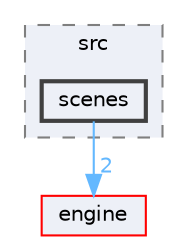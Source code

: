 digraph "game/src/scenes"
{
 // LATEX_PDF_SIZE
  bgcolor="transparent";
  edge [fontname=Helvetica,fontsize=10,labelfontname=Helvetica,labelfontsize=10];
  node [fontname=Helvetica,fontsize=10,shape=box,height=0.2,width=0.4];
  compound=true
  subgraph clusterdir_fd1fc52505cfa4c86ecd59c02433df11 {
    graph [ bgcolor="#edf0f7", pencolor="grey50", label="src", fontname=Helvetica,fontsize=10 style="filled,dashed", URL="dir_fd1fc52505cfa4c86ecd59c02433df11.html",tooltip=""]
  dir_4b09dce13d457a0de03a73db1f36f47a [label="scenes", fillcolor="#edf0f7", color="grey25", style="filled,bold", URL="dir_4b09dce13d457a0de03a73db1f36f47a.html",tooltip=""];
  }
  dir_996f45160da62e1a3d7f6046fad68f51 [label="engine", fillcolor="#edf0f7", color="red", style="filled", URL="dir_996f45160da62e1a3d7f6046fad68f51.html",tooltip=""];
  dir_4b09dce13d457a0de03a73db1f36f47a->dir_996f45160da62e1a3d7f6046fad68f51 [headlabel="2", labeldistance=1.5 headhref="dir_000013_000008.html" href="dir_000013_000008.html" color="steelblue1" fontcolor="steelblue1"];
}
